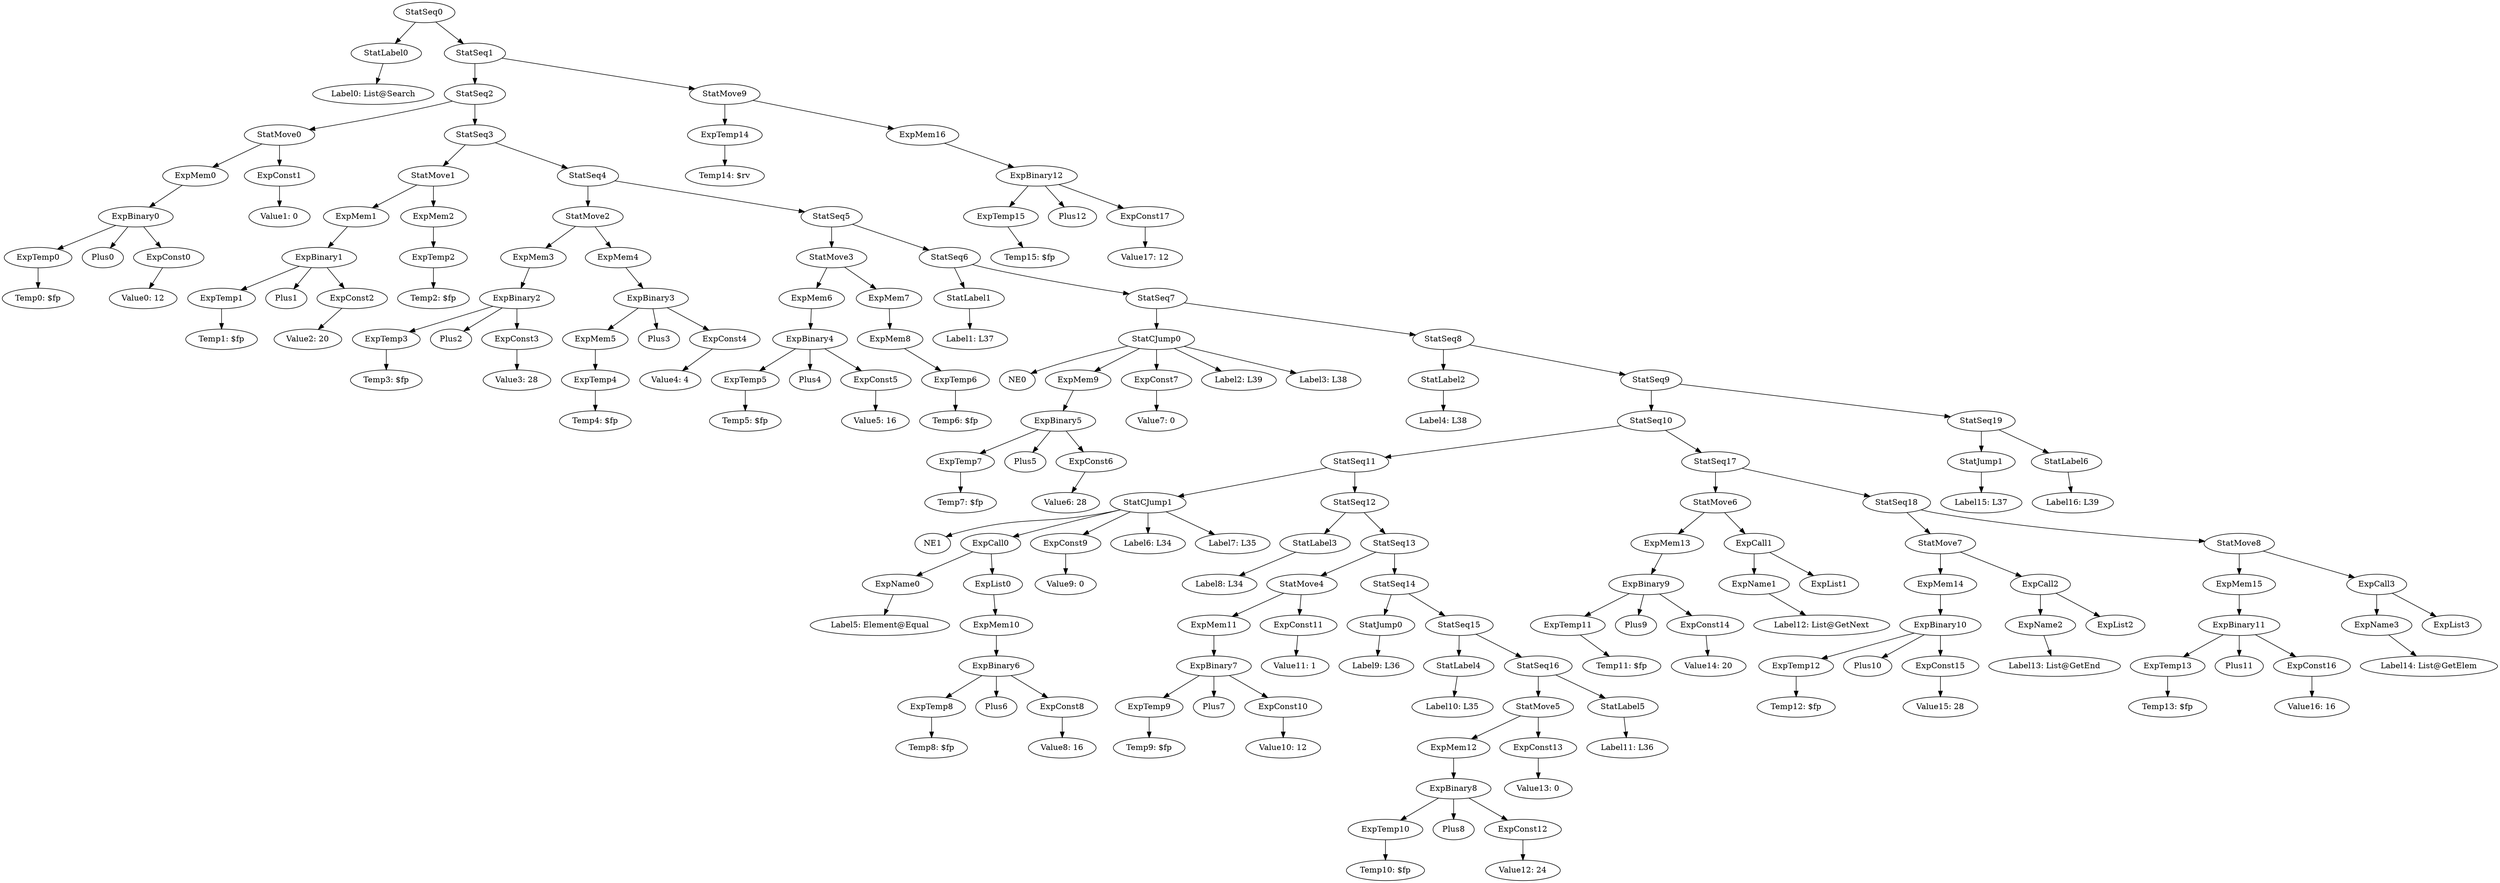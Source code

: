digraph {
	ordering = out;
	ExpConst17 -> "Value17: 12";
	ExpBinary12 -> ExpTemp15;
	ExpBinary12 -> Plus12;
	ExpBinary12 -> ExpConst17;
	ExpTemp15 -> "Temp15: $fp";
	StatMove9 -> ExpTemp14;
	StatMove9 -> ExpMem16;
	ExpTemp14 -> "Temp14: $rv";
	StatSeq19 -> StatJump1;
	StatSeq19 -> StatLabel6;
	StatSeq9 -> StatSeq10;
	StatSeq9 -> StatSeq19;
	ExpName3 -> "Label14: List@GetElem";
	StatMove8 -> ExpMem15;
	StatMove8 -> ExpCall3;
	ExpConst16 -> "Value16: 16";
	ExpTemp13 -> "Temp13: $fp";
	ExpBinary5 -> ExpTemp7;
	ExpBinary5 -> Plus5;
	ExpBinary5 -> ExpConst6;
	StatSeq11 -> StatCJump1;
	StatSeq11 -> StatSeq12;
	ExpTemp6 -> "Temp6: $fp";
	StatMove6 -> ExpMem13;
	StatMove6 -> ExpCall1;
	StatMove3 -> ExpMem6;
	StatMove3 -> ExpMem7;
	ExpMem6 -> ExpBinary4;
	ExpConst0 -> "Value0: 12";
	ExpConst4 -> "Value4: 4";
	ExpConst2 -> "Value2: 20";
	ExpTemp7 -> "Temp7: $fp";
	ExpTemp0 -> "Temp0: $fp";
	ExpConst6 -> "Value6: 28";
	ExpMem1 -> ExpBinary1;
	ExpConst1 -> "Value1: 0";
	StatCJump0 -> NE0;
	StatCJump0 -> ExpMem9;
	StatCJump0 -> ExpConst7;
	StatCJump0 -> "Label2: L39";
	StatCJump0 -> "Label3: L38";
	ExpList0 -> ExpMem10;
	StatSeq5 -> StatMove3;
	StatSeq5 -> StatSeq6;
	StatLabel4 -> "Label10: L35";
	ExpMem5 -> ExpTemp4;
	StatSeq17 -> StatMove6;
	StatSeq17 -> StatSeq18;
	StatLabel0 -> "Label0: List@Search";
	ExpBinary2 -> ExpTemp3;
	ExpBinary2 -> Plus2;
	ExpBinary2 -> ExpConst3;
	StatMove1 -> ExpMem1;
	StatMove1 -> ExpMem2;
	ExpMem9 -> ExpBinary5;
	StatSeq13 -> StatMove4;
	StatSeq13 -> StatSeq14;
	ExpMem13 -> ExpBinary9;
	StatSeq2 -> StatMove0;
	StatSeq2 -> StatSeq3;
	ExpMem0 -> ExpBinary0;
	ExpMem3 -> ExpBinary2;
	ExpName2 -> "Label13: List@GetEnd";
	ExpTemp5 -> "Temp5: $fp";
	ExpTemp4 -> "Temp4: $fp";
	StatLabel5 -> "Label11: L36";
	ExpBinary4 -> ExpTemp5;
	ExpBinary4 -> Plus4;
	ExpBinary4 -> ExpConst5;
	ExpTemp1 -> "Temp1: $fp";
	ExpConst5 -> "Value5: 16";
	StatSeq0 -> StatLabel0;
	StatSeq0 -> StatSeq1;
	ExpTemp11 -> "Temp11: $fp";
	StatSeq6 -> StatLabel1;
	StatSeq6 -> StatSeq7;
	ExpTemp3 -> "Temp3: $fp";
	StatSeq8 -> StatLabel2;
	StatSeq8 -> StatSeq9;
	StatLabel3 -> "Label8: L34";
	ExpBinary3 -> ExpMem5;
	ExpBinary3 -> Plus3;
	ExpBinary3 -> ExpConst4;
	ExpMem7 -> ExpMem8;
	StatSeq3 -> StatMove1;
	StatSeq3 -> StatSeq4;
	StatSeq15 -> StatLabel4;
	StatSeq15 -> StatSeq16;
	ExpConst15 -> "Value15: 28";
	StatLabel1 -> "Label1: L37";
	StatJump1 -> "Label15: L37";
	StatSeq4 -> StatMove2;
	StatSeq4 -> StatSeq5;
	StatSeq1 -> StatSeq2;
	StatSeq1 -> StatMove9;
	ExpMem2 -> ExpTemp2;
	StatLabel6 -> "Label16: L39";
	ExpTemp12 -> "Temp12: $fp";
	StatMove0 -> ExpMem0;
	StatMove0 -> ExpConst1;
	ExpBinary11 -> ExpTemp13;
	ExpBinary11 -> Plus11;
	ExpBinary11 -> ExpConst16;
	ExpMem4 -> ExpBinary3;
	ExpBinary0 -> ExpTemp0;
	ExpBinary0 -> Plus0;
	ExpBinary0 -> ExpConst0;
	ExpConst7 -> "Value7: 0";
	ExpConst3 -> "Value3: 28";
	ExpTemp2 -> "Temp2: $fp";
	StatMove2 -> ExpMem3;
	StatMove2 -> ExpMem4;
	ExpMem8 -> ExpTemp6;
	ExpCall3 -> ExpName3;
	ExpCall3 -> ExpList3;
	StatCJump1 -> NE1;
	StatCJump1 -> ExpCall0;
	StatCJump1 -> ExpConst9;
	StatCJump1 -> "Label6: L34";
	StatCJump1 -> "Label7: L35";
	ExpConst8 -> "Value8: 16";
	ExpName0 -> "Label5: Element@Equal";
	ExpMem14 -> ExpBinary10;
	ExpCall0 -> ExpName0;
	ExpCall0 -> ExpList0;
	ExpMem15 -> ExpBinary11;
	ExpTemp8 -> "Temp8: $fp";
	ExpConst12 -> "Value12: 24";
	ExpMem16 -> ExpBinary12;
	ExpBinary6 -> ExpTemp8;
	ExpBinary6 -> Plus6;
	ExpBinary6 -> ExpConst8;
	StatSeq12 -> StatLabel3;
	StatSeq12 -> StatSeq13;
	ExpTemp9 -> "Temp9: $fp";
	ExpBinary7 -> ExpTemp9;
	ExpBinary7 -> Plus7;
	ExpBinary7 -> ExpConst10;
	ExpBinary9 -> ExpTemp11;
	ExpBinary9 -> Plus9;
	ExpBinary9 -> ExpConst14;
	ExpBinary1 -> ExpTemp1;
	ExpBinary1 -> Plus1;
	ExpBinary1 -> ExpConst2;
	ExpConst10 -> "Value10: 12";
	ExpConst9 -> "Value9: 0";
	StatMove5 -> ExpMem12;
	StatMove5 -> ExpConst13;
	StatLabel2 -> "Label4: L38";
	StatMove4 -> ExpMem11;
	StatMove4 -> ExpConst11;
	ExpMem11 -> ExpBinary7;
	ExpConst11 -> "Value11: 1";
	StatJump0 -> "Label9: L36";
	ExpCall1 -> ExpName1;
	ExpCall1 -> ExpList1;
	StatSeq14 -> StatJump0;
	StatSeq14 -> StatSeq15;
	StatSeq10 -> StatSeq11;
	StatSeq10 -> StatSeq17;
	ExpName1 -> "Label12: List@GetNext";
	ExpMem10 -> ExpBinary6;
	ExpTemp10 -> "Temp10: $fp";
	ExpBinary8 -> ExpTemp10;
	ExpBinary8 -> Plus8;
	ExpBinary8 -> ExpConst12;
	ExpMem12 -> ExpBinary8;
	ExpConst13 -> "Value13: 0";
	StatSeq7 -> StatCJump0;
	StatSeq7 -> StatSeq8;
	StatSeq16 -> StatMove5;
	StatSeq16 -> StatLabel5;
	ExpConst14 -> "Value14: 20";
	ExpBinary10 -> ExpTemp12;
	ExpBinary10 -> Plus10;
	ExpBinary10 -> ExpConst15;
	StatMove7 -> ExpMem14;
	StatMove7 -> ExpCall2;
	ExpCall2 -> ExpName2;
	ExpCall2 -> ExpList2;
	StatSeq18 -> StatMove7;
	StatSeq18 -> StatMove8;
}

